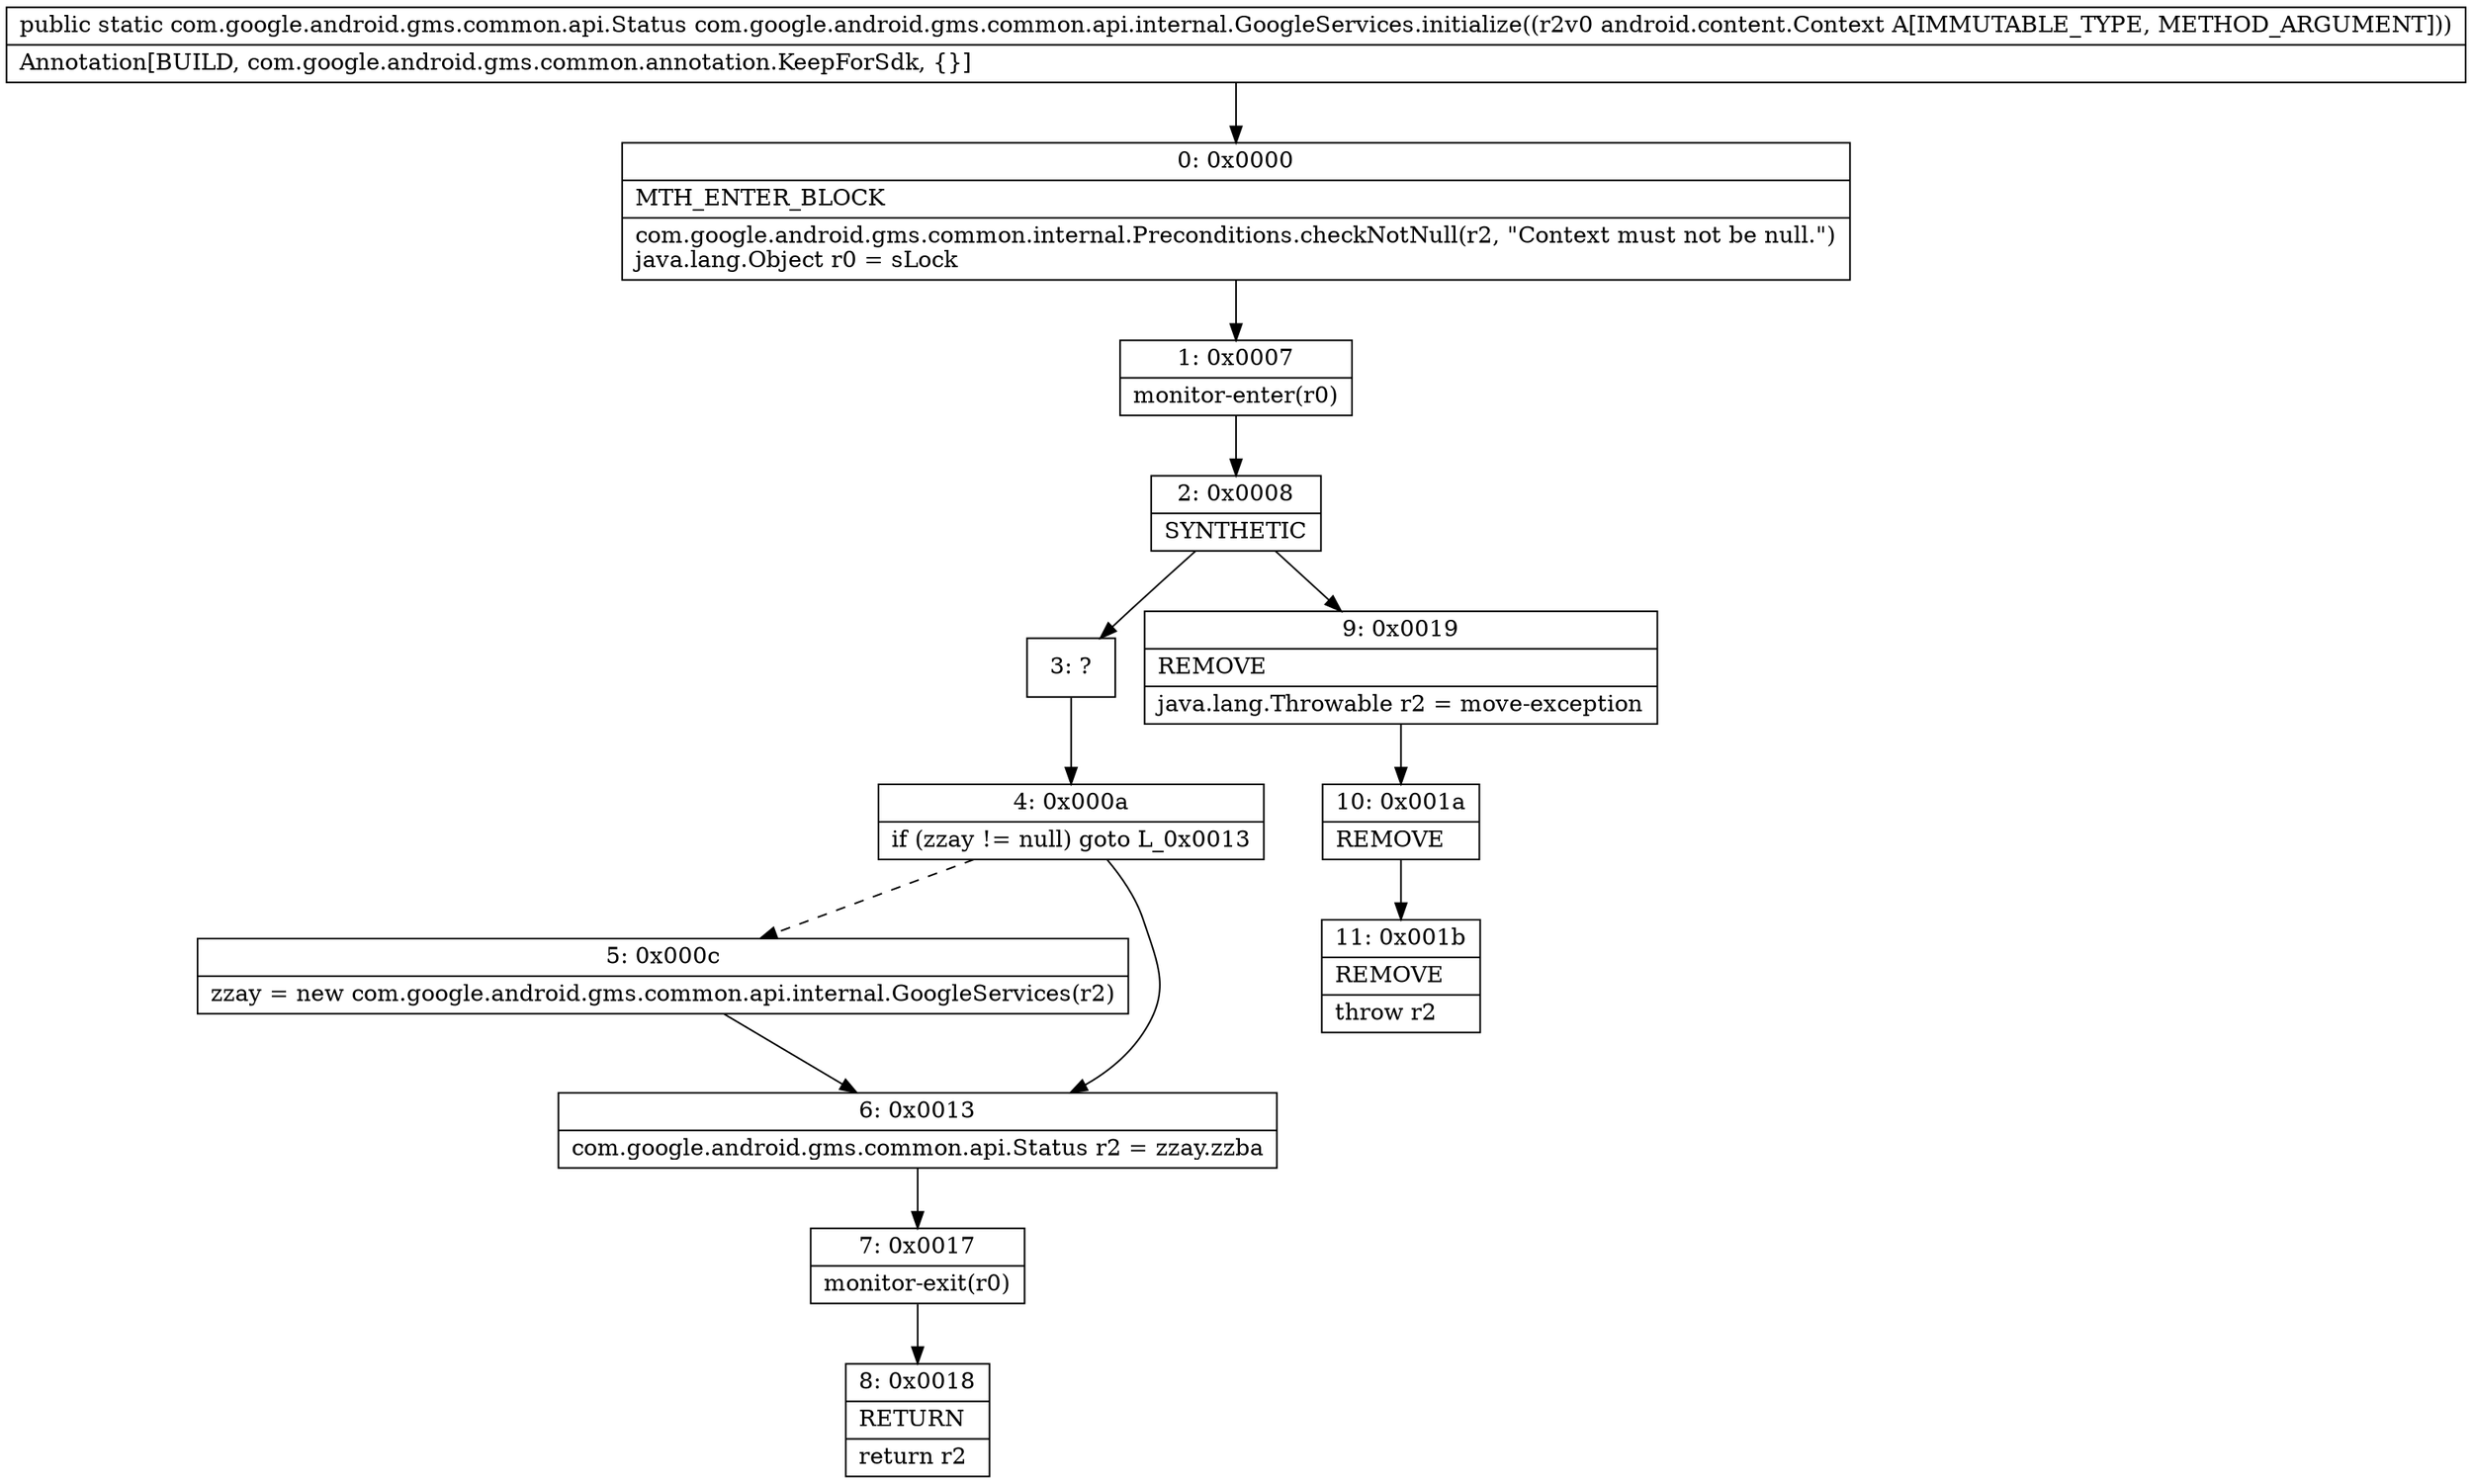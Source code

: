 digraph "CFG forcom.google.android.gms.common.api.internal.GoogleServices.initialize(Landroid\/content\/Context;)Lcom\/google\/android\/gms\/common\/api\/Status;" {
Node_0 [shape=record,label="{0\:\ 0x0000|MTH_ENTER_BLOCK\l|com.google.android.gms.common.internal.Preconditions.checkNotNull(r2, \"Context must not be null.\")\ljava.lang.Object r0 = sLock\l}"];
Node_1 [shape=record,label="{1\:\ 0x0007|monitor\-enter(r0)\l}"];
Node_2 [shape=record,label="{2\:\ 0x0008|SYNTHETIC\l}"];
Node_3 [shape=record,label="{3\:\ ?}"];
Node_4 [shape=record,label="{4\:\ 0x000a|if (zzay != null) goto L_0x0013\l}"];
Node_5 [shape=record,label="{5\:\ 0x000c|zzay = new com.google.android.gms.common.api.internal.GoogleServices(r2)\l}"];
Node_6 [shape=record,label="{6\:\ 0x0013|com.google.android.gms.common.api.Status r2 = zzay.zzba\l}"];
Node_7 [shape=record,label="{7\:\ 0x0017|monitor\-exit(r0)\l}"];
Node_8 [shape=record,label="{8\:\ 0x0018|RETURN\l|return r2\l}"];
Node_9 [shape=record,label="{9\:\ 0x0019|REMOVE\l|java.lang.Throwable r2 = move\-exception\l}"];
Node_10 [shape=record,label="{10\:\ 0x001a|REMOVE\l}"];
Node_11 [shape=record,label="{11\:\ 0x001b|REMOVE\l|throw r2\l}"];
MethodNode[shape=record,label="{public static com.google.android.gms.common.api.Status com.google.android.gms.common.api.internal.GoogleServices.initialize((r2v0 android.content.Context A[IMMUTABLE_TYPE, METHOD_ARGUMENT]))  | Annotation[BUILD, com.google.android.gms.common.annotation.KeepForSdk, \{\}]\l}"];
MethodNode -> Node_0;
Node_0 -> Node_1;
Node_1 -> Node_2;
Node_2 -> Node_3;
Node_2 -> Node_9;
Node_3 -> Node_4;
Node_4 -> Node_5[style=dashed];
Node_4 -> Node_6;
Node_5 -> Node_6;
Node_6 -> Node_7;
Node_7 -> Node_8;
Node_9 -> Node_10;
Node_10 -> Node_11;
}

